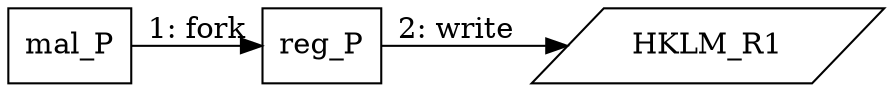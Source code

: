 digraph "T1123#2" {
rankdir="LR"
size="9"
fixedsize="false"
splines="true"
nodesep=0.3
ranksep=0
fontsize=10
overlap="scalexy"
engine= "neato"
	"mal_P" [node_type=Process shape=box]
	"reg_P" [node_type=Process shape=box]
	"HKLM_R1" [node_type=Registry shape=parallelogram]
	"mal_P" -> "reg_P" [label="1: fork"]
	"reg_P" -> "HKLM_R1" [label="2: write"]
}
